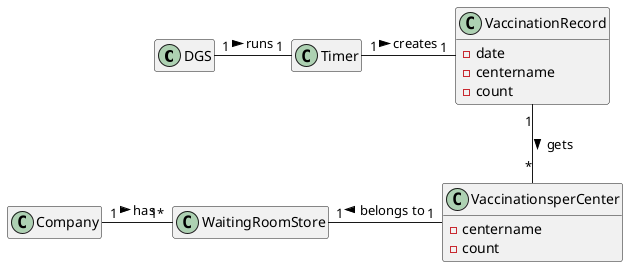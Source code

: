 @startuml


hide empty members
class DGS{
}

class Timer{
}

class VaccinationsperCenter{
-centername
-count
}

class Company{
}

class VaccinationRecord{
-date
-centername
-count
}



DGS "1" - "1" Timer: runs >
Timer "1" - "1" VaccinationRecord: creates >
Company "1" - "1*" WaitingRoomStore: has >
WaitingRoomStore "1" - "1" VaccinationsperCenter : belongs to <
VaccinationRecord "1" -- "*" VaccinationsperCenter: gets >

@enduml